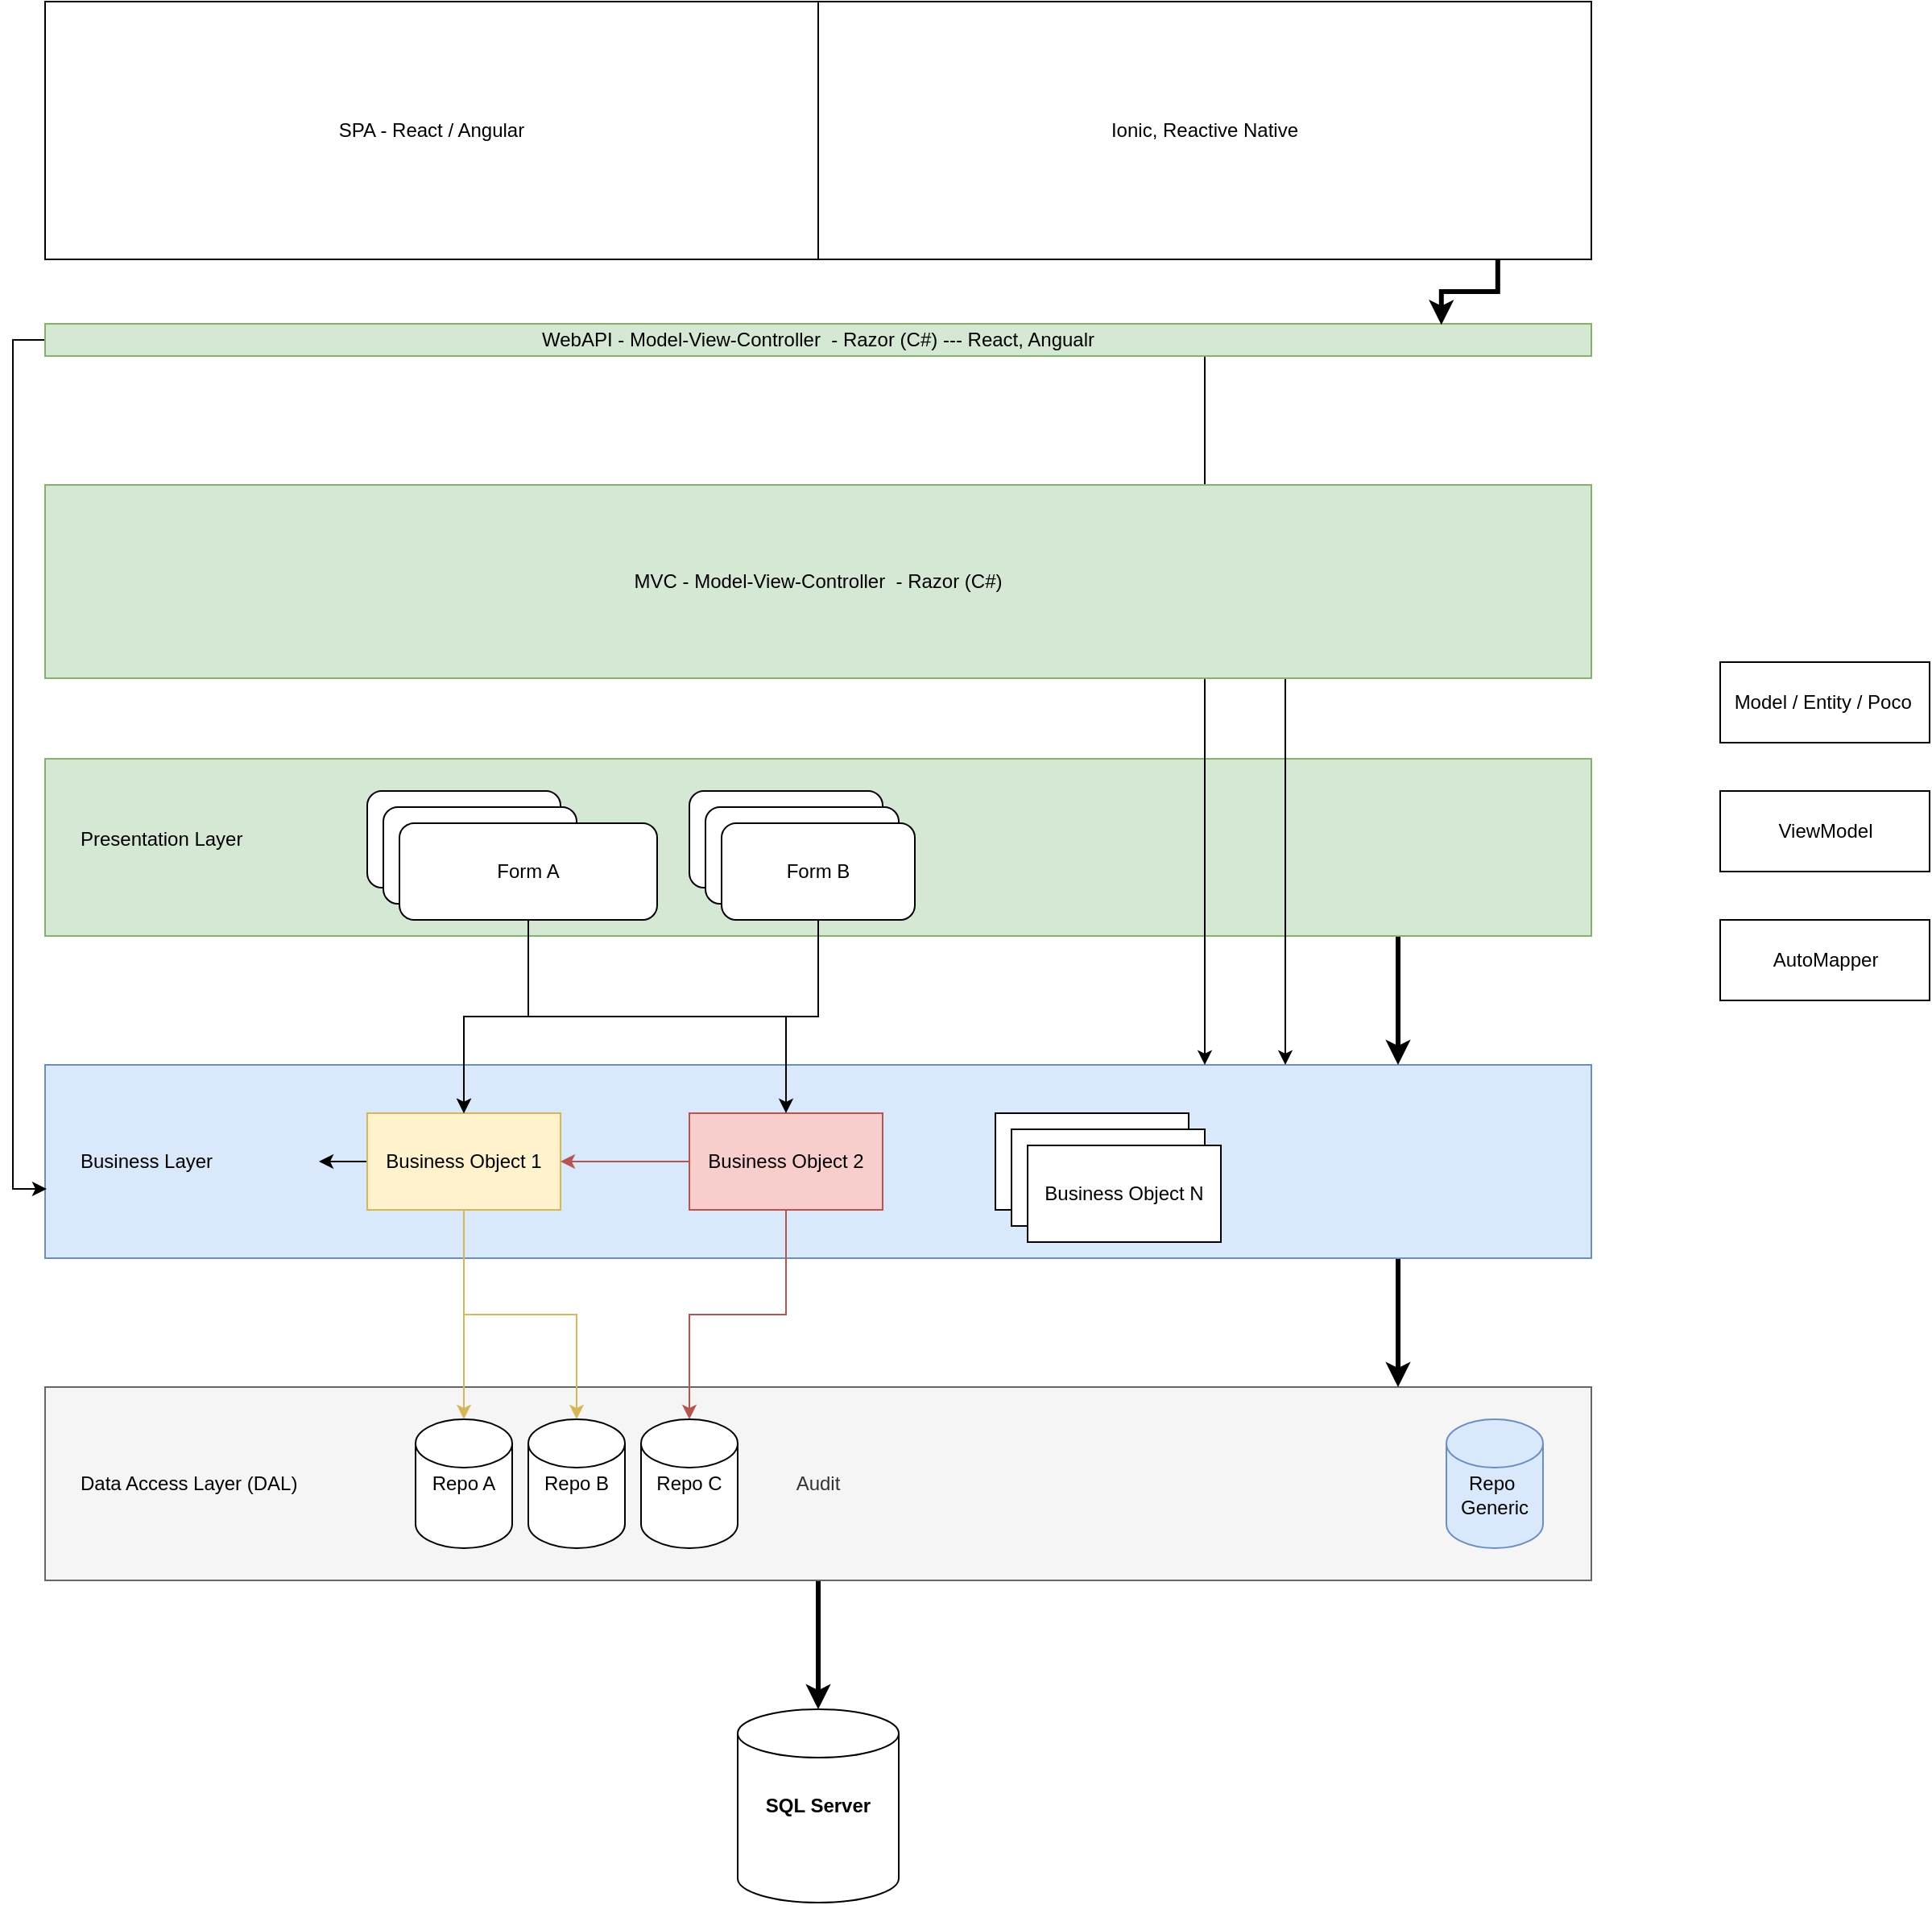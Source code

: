 <mxfile version="20.3.0" type="device" pages="2"><diagram id="dTDhNUaiOXacufQbReTq" name="3 Layer"><mxGraphModel dx="1422" dy="1186" grid="1" gridSize="10" guides="1" tooltips="1" connect="1" arrows="1" fold="1" page="0" pageScale="1" pageWidth="850" pageHeight="1100" math="0" shadow="0"><root><mxCell id="0"/><mxCell id="1" parent="0"/><mxCell id="4Irzl7NkiPtuuQ6wj91j-43" style="edgeStyle=orthogonalEdgeStyle;rounded=0;orthogonalLoop=1;jettySize=auto;html=1;strokeWidth=3;" parent="1" source="4Irzl7NkiPtuuQ6wj91j-1" target="4Irzl7NkiPtuuQ6wj91j-42" edge="1"><mxGeometry relative="1" as="geometry"/></mxCell><mxCell id="4Irzl7NkiPtuuQ6wj91j-1" value="Audit" style="rounded=0;whiteSpace=wrap;html=1;fillColor=#f5f5f5;strokeColor=#666666;fontColor=#333333;" parent="1" vertex="1"><mxGeometry x="80" y="600" width="960" height="120" as="geometry"/></mxCell><mxCell id="4Irzl7NkiPtuuQ6wj91j-2" value="Data Access Layer (DAL)" style="text;html=1;strokeColor=none;fillColor=none;align=left;verticalAlign=middle;whiteSpace=wrap;rounded=0;" parent="1" vertex="1"><mxGeometry x="100" y="650" width="150" height="20" as="geometry"/></mxCell><mxCell id="4Irzl7NkiPtuuQ6wj91j-4" value="Repo A" style="shape=cylinder2;whiteSpace=wrap;html=1;boundedLbl=1;backgroundOutline=1;size=15;" parent="1" vertex="1"><mxGeometry x="310" y="620" width="60" height="80" as="geometry"/></mxCell><mxCell id="4Irzl7NkiPtuuQ6wj91j-5" value="Repo B" style="shape=cylinder2;whiteSpace=wrap;html=1;boundedLbl=1;backgroundOutline=1;size=15;" parent="1" vertex="1"><mxGeometry x="380" y="620" width="60" height="80" as="geometry"/></mxCell><mxCell id="4Irzl7NkiPtuuQ6wj91j-6" value="Repo C" style="shape=cylinder2;whiteSpace=wrap;html=1;boundedLbl=1;backgroundOutline=1;size=15;" parent="1" vertex="1"><mxGeometry x="450" y="620" width="60" height="80" as="geometry"/></mxCell><mxCell id="4Irzl7NkiPtuuQ6wj91j-7" value="&lt;br&gt;Repo&amp;nbsp; &lt;br&gt;Generic" style="shape=cylinder2;whiteSpace=wrap;html=1;boundedLbl=1;backgroundOutline=1;size=15;fillColor=#dae8fc;strokeColor=#6c8ebf;" parent="1" vertex="1"><mxGeometry x="950" y="620" width="60" height="80" as="geometry"/></mxCell><mxCell id="4Irzl7NkiPtuuQ6wj91j-41" style="edgeStyle=orthogonalEdgeStyle;rounded=0;orthogonalLoop=1;jettySize=auto;html=1;strokeWidth=3;" parent="1" source="4Irzl7NkiPtuuQ6wj91j-9" target="4Irzl7NkiPtuuQ6wj91j-1" edge="1"><mxGeometry relative="1" as="geometry"><Array as="points"><mxPoint x="920" y="560"/><mxPoint x="920" y="560"/></Array></mxGeometry></mxCell><mxCell id="4Irzl7NkiPtuuQ6wj91j-9" value="" style="rounded=0;whiteSpace=wrap;html=1;fillColor=#dae8fc;strokeColor=#6c8ebf;" parent="1" vertex="1"><mxGeometry x="80" y="400" width="960" height="120" as="geometry"/></mxCell><mxCell id="4Irzl7NkiPtuuQ6wj91j-10" value="Business Layer" style="text;html=1;strokeColor=none;fillColor=none;align=left;verticalAlign=middle;whiteSpace=wrap;rounded=0;" parent="1" vertex="1"><mxGeometry x="100" y="450" width="150" height="20" as="geometry"/></mxCell><mxCell id="4Irzl7NkiPtuuQ6wj91j-23" style="edgeStyle=orthogonalEdgeStyle;rounded=0;orthogonalLoop=1;jettySize=auto;html=1;fillColor=#fff2cc;strokeColor=#d6b656;" parent="1" source="4Irzl7NkiPtuuQ6wj91j-11" target="4Irzl7NkiPtuuQ6wj91j-4" edge="1"><mxGeometry relative="1" as="geometry"/></mxCell><mxCell id="4Irzl7NkiPtuuQ6wj91j-24" style="edgeStyle=orthogonalEdgeStyle;rounded=0;orthogonalLoop=1;jettySize=auto;html=1;fillColor=#fff2cc;strokeColor=#d6b656;" parent="1" source="4Irzl7NkiPtuuQ6wj91j-11" target="4Irzl7NkiPtuuQ6wj91j-5" edge="1"><mxGeometry relative="1" as="geometry"/></mxCell><mxCell id="2RqQwqGFBS5fISiAM5f0-1" value="" style="edgeStyle=orthogonalEdgeStyle;rounded=0;orthogonalLoop=1;jettySize=auto;html=1;" parent="1" source="4Irzl7NkiPtuuQ6wj91j-11" target="4Irzl7NkiPtuuQ6wj91j-10" edge="1"><mxGeometry relative="1" as="geometry"/></mxCell><mxCell id="4Irzl7NkiPtuuQ6wj91j-11" value="Business Object 1" style="rounded=0;whiteSpace=wrap;html=1;align=center;fillColor=#fff2cc;strokeColor=#d6b656;" parent="1" vertex="1"><mxGeometry x="280" y="430" width="120" height="60" as="geometry"/></mxCell><mxCell id="4Irzl7NkiPtuuQ6wj91j-25" style="edgeStyle=orthogonalEdgeStyle;rounded=0;orthogonalLoop=1;jettySize=auto;html=1;fillColor=#f8cecc;strokeColor=#b85450;" parent="1" source="4Irzl7NkiPtuuQ6wj91j-13" target="4Irzl7NkiPtuuQ6wj91j-6" edge="1"><mxGeometry relative="1" as="geometry"/></mxCell><mxCell id="4Irzl7NkiPtuuQ6wj91j-26" style="edgeStyle=orthogonalEdgeStyle;rounded=0;orthogonalLoop=1;jettySize=auto;html=1;fillColor=#f8cecc;strokeColor=#b85450;" parent="1" source="4Irzl7NkiPtuuQ6wj91j-13" target="4Irzl7NkiPtuuQ6wj91j-11" edge="1"><mxGeometry relative="1" as="geometry"/></mxCell><mxCell id="4Irzl7NkiPtuuQ6wj91j-13" value="Business Object 2" style="rounded=0;whiteSpace=wrap;html=1;align=center;fillColor=#f8cecc;strokeColor=#b85450;" parent="1" vertex="1"><mxGeometry x="480" y="430" width="120" height="60" as="geometry"/></mxCell><mxCell id="4Irzl7NkiPtuuQ6wj91j-14" value="Business Object 1" style="rounded=0;whiteSpace=wrap;html=1;align=center;" parent="1" vertex="1"><mxGeometry x="670" y="430" width="120" height="60" as="geometry"/></mxCell><mxCell id="4Irzl7NkiPtuuQ6wj91j-15" value="Business Object 1" style="rounded=0;whiteSpace=wrap;html=1;align=center;" parent="1" vertex="1"><mxGeometry x="680" y="440" width="120" height="60" as="geometry"/></mxCell><mxCell id="4Irzl7NkiPtuuQ6wj91j-16" value="Business Object N" style="rounded=0;whiteSpace=wrap;html=1;align=center;" parent="1" vertex="1"><mxGeometry x="690" y="450" width="120" height="60" as="geometry"/></mxCell><mxCell id="4Irzl7NkiPtuuQ6wj91j-40" style="edgeStyle=orthogonalEdgeStyle;rounded=0;orthogonalLoop=1;jettySize=auto;html=1;strokeWidth=3;" parent="1" source="4Irzl7NkiPtuuQ6wj91j-17" edge="1"><mxGeometry relative="1" as="geometry"><mxPoint x="920" y="400" as="targetPoint"/><Array as="points"><mxPoint x="920" y="400"/></Array></mxGeometry></mxCell><mxCell id="4Irzl7NkiPtuuQ6wj91j-17" value="" style="rounded=0;whiteSpace=wrap;html=1;fillColor=#d5e8d4;strokeColor=#82b366;" parent="1" vertex="1"><mxGeometry x="80" y="210" width="960" height="110" as="geometry"/></mxCell><mxCell id="4Irzl7NkiPtuuQ6wj91j-18" value="Presentation Layer" style="text;html=1;strokeColor=none;fillColor=none;align=left;verticalAlign=middle;whiteSpace=wrap;rounded=0;" parent="1" vertex="1"><mxGeometry x="100" y="250" width="150" height="20" as="geometry"/></mxCell><mxCell id="4Irzl7NkiPtuuQ6wj91j-28" value="Form 1" style="rounded=1;whiteSpace=wrap;html=1;align=center;" parent="1" vertex="1"><mxGeometry x="280" y="230" width="120" height="60" as="geometry"/></mxCell><mxCell id="4Irzl7NkiPtuuQ6wj91j-29" value="Form 1" style="rounded=1;whiteSpace=wrap;html=1;align=center;" parent="1" vertex="1"><mxGeometry x="290" y="240" width="120" height="60" as="geometry"/></mxCell><mxCell id="4Irzl7NkiPtuuQ6wj91j-35" style="edgeStyle=orthogonalEdgeStyle;rounded=0;orthogonalLoop=1;jettySize=auto;html=1;" parent="1" source="4Irzl7NkiPtuuQ6wj91j-30" target="4Irzl7NkiPtuuQ6wj91j-11" edge="1"><mxGeometry relative="1" as="geometry"/></mxCell><mxCell id="4Irzl7NkiPtuuQ6wj91j-30" value="Form A" style="rounded=1;whiteSpace=wrap;html=1;align=center;" parent="1" vertex="1"><mxGeometry x="300" y="250" width="160" height="60" as="geometry"/></mxCell><mxCell id="4Irzl7NkiPtuuQ6wj91j-31" value="Form 1" style="rounded=1;whiteSpace=wrap;html=1;align=center;" parent="1" vertex="1"><mxGeometry x="480" y="230" width="120" height="60" as="geometry"/></mxCell><mxCell id="4Irzl7NkiPtuuQ6wj91j-33" value="Form 1" style="rounded=1;whiteSpace=wrap;html=1;align=center;" parent="1" vertex="1"><mxGeometry x="490" y="240" width="120" height="60" as="geometry"/></mxCell><mxCell id="4Irzl7NkiPtuuQ6wj91j-37" style="edgeStyle=orthogonalEdgeStyle;rounded=0;orthogonalLoop=1;jettySize=auto;html=1;" parent="1" source="4Irzl7NkiPtuuQ6wj91j-34" target="4Irzl7NkiPtuuQ6wj91j-13" edge="1"><mxGeometry relative="1" as="geometry"/></mxCell><mxCell id="4Irzl7NkiPtuuQ6wj91j-38" style="edgeStyle=orthogonalEdgeStyle;rounded=0;orthogonalLoop=1;jettySize=auto;html=1;" parent="1" source="4Irzl7NkiPtuuQ6wj91j-34" target="4Irzl7NkiPtuuQ6wj91j-11" edge="1"><mxGeometry relative="1" as="geometry"><Array as="points"><mxPoint x="560" y="370"/><mxPoint x="340" y="370"/></Array></mxGeometry></mxCell><mxCell id="4Irzl7NkiPtuuQ6wj91j-34" value="Form B" style="rounded=1;whiteSpace=wrap;html=1;align=center;" parent="1" vertex="1"><mxGeometry x="500" y="250" width="120" height="60" as="geometry"/></mxCell><mxCell id="4Irzl7NkiPtuuQ6wj91j-42" value="SQL Server" style="shape=cylinder2;whiteSpace=wrap;html=1;boundedLbl=1;backgroundOutline=1;size=15;align=center;fontStyle=1" parent="1" vertex="1"><mxGeometry x="510" y="800" width="100" height="120" as="geometry"/></mxCell><mxCell id="2RqQwqGFBS5fISiAM5f0-3" style="edgeStyle=orthogonalEdgeStyle;rounded=0;orthogonalLoop=1;jettySize=auto;html=1;entryX=0.001;entryY=0.642;entryDx=0;entryDy=0;entryPerimeter=0;" parent="1" source="XjUeIAXvklP7KVCzootj-1" target="4Irzl7NkiPtuuQ6wj91j-9" edge="1"><mxGeometry relative="1" as="geometry"><Array as="points"><mxPoint x="60" y="-50"/><mxPoint x="60" y="477"/></Array></mxGeometry></mxCell><mxCell id="SQv17-Vnj0XK1L2KPPep-2" style="edgeStyle=orthogonalEdgeStyle;rounded=0;orthogonalLoop=1;jettySize=auto;html=1;entryX=0.75;entryY=0;entryDx=0;entryDy=0;" edge="1" parent="1" source="XjUeIAXvklP7KVCzootj-1" target="4Irzl7NkiPtuuQ6wj91j-9"><mxGeometry relative="1" as="geometry"><Array as="points"><mxPoint x="800" y="-10"/><mxPoint x="800" y="-10"/></Array></mxGeometry></mxCell><mxCell id="XjUeIAXvklP7KVCzootj-1" value="WebAPI - Model-View-Controller&amp;nbsp; - Razor (C#) --- React, Angualr" style="rounded=0;whiteSpace=wrap;html=1;fillColor=#d5e8d4;strokeColor=#82b366;" parent="1" vertex="1"><mxGeometry x="80" y="-60" width="960" height="20" as="geometry"/></mxCell><mxCell id="XjUeIAXvklP7KVCzootj-2" value="SPA - React / Angular" style="rounded=0;whiteSpace=wrap;html=1;align=center;" parent="1" vertex="1"><mxGeometry x="80" y="-260" width="480" height="160" as="geometry"/></mxCell><mxCell id="XjUeIAXvklP7KVCzootj-3" value="Model / Entity / Poco&amp;nbsp;" style="html=1;dashed=0;whitespace=wrap;align=center;" parent="1" vertex="1"><mxGeometry x="1120" y="150" width="130" height="50" as="geometry"/></mxCell><mxCell id="XjUeIAXvklP7KVCzootj-9" value="Ionic, Reactive Native" style="rounded=0;whiteSpace=wrap;html=1;align=center;" parent="1" vertex="1"><mxGeometry x="560" y="-260" width="480" height="160" as="geometry"/></mxCell><mxCell id="SQv17-Vnj0XK1L2KPPep-1" style="edgeStyle=orthogonalEdgeStyle;rounded=0;orthogonalLoop=1;jettySize=auto;html=1;" edge="1" parent="1" source="XjUeIAXvklP7KVCzootj-10" target="4Irzl7NkiPtuuQ6wj91j-9"><mxGeometry relative="1" as="geometry"><Array as="points"><mxPoint x="850" y="350"/><mxPoint x="850" y="350"/></Array></mxGeometry></mxCell><mxCell id="XjUeIAXvklP7KVCzootj-10" value="MVC - Model-View-Controller&amp;nbsp; - Razor (C#)" style="rounded=0;whiteSpace=wrap;html=1;fillColor=#d5e8d4;strokeColor=#82b366;" parent="1" vertex="1"><mxGeometry x="80" y="40" width="960" height="120" as="geometry"/></mxCell><mxCell id="XjUeIAXvklP7KVCzootj-11" value="ViewModel" style="html=1;dashed=0;whitespace=wrap;align=center;" parent="1" vertex="1"><mxGeometry x="1120" y="230" width="130" height="50" as="geometry"/></mxCell><mxCell id="XjUeIAXvklP7KVCzootj-12" value="AutoMapper" style="html=1;dashed=0;whitespace=wrap;align=center;" parent="1" vertex="1"><mxGeometry x="1120" y="310" width="130" height="50" as="geometry"/></mxCell><mxCell id="2RqQwqGFBS5fISiAM5f0-2" style="edgeStyle=orthogonalEdgeStyle;rounded=0;orthogonalLoop=1;jettySize=auto;html=1;strokeWidth=3;exitX=0.879;exitY=1;exitDx=0;exitDy=0;exitPerimeter=0;entryX=0.903;entryY=0.033;entryDx=0;entryDy=0;entryPerimeter=0;" parent="1" source="XjUeIAXvklP7KVCzootj-9" target="XjUeIAXvklP7KVCzootj-1" edge="1"><mxGeometry relative="1" as="geometry"><mxPoint x="930" y="410" as="targetPoint"/><Array as="points"><mxPoint x="982" y="-80"/><mxPoint x="947" y="-80"/></Array><mxPoint x="930" y="330" as="sourcePoint"/></mxGeometry></mxCell></root></mxGraphModel></diagram><diagram id="8sPXtZv6dumK6TVYcGY0" name="Page-2"><mxGraphModel dx="1422" dy="786" grid="1" gridSize="10" guides="1" tooltips="1" connect="1" arrows="1" fold="1" page="1" pageScale="1" pageWidth="850" pageHeight="1100" math="0" shadow="0"><root><mxCell id="sGF3dPnluRgdxTyPigz--0"/><mxCell id="sGF3dPnluRgdxTyPigz--1" parent="sGF3dPnluRgdxTyPigz--0"/></root></mxGraphModel></diagram></mxfile>